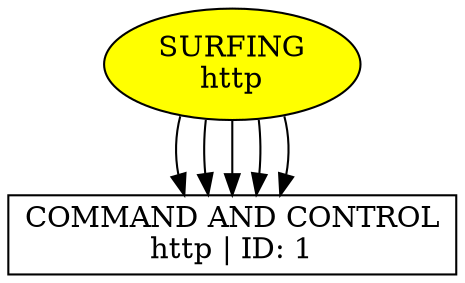 digraph "" {
	"COMMAND AND CONTROL
http | ID: 1"	[shape=box,
		tooltip="\"ETPRO WEB_SERVER JexBoss Common URI struct Observed 2 (INBOUND)\""];
	"SURFING
http"	[fillcolor=yellow,
		shape=oval,
		style=filled,
		tooltip="\"ET WEB_SERVER WEB-PHP phpinfo access\""];
	"SURFING
http" -> "COMMAND AND CONTROL
http | ID: 1"	[key=0,
		data="{'color': 'magenta', 'fontcolor': '\"magenta\"', 'label': '\"start_next: 03/11/18, 17:10:25\ngap: 212sec\nend_prev: 03/11/18, 17:06:\
53\"'}"];
	"SURFING
http" -> "COMMAND AND CONTROL
http | ID: 1"	[key=1,
		data="{'color': 'magenta', 'fontcolor': '\"magenta\"', 'label': '\"start_next: 03/11/18, 17:43:53\ngap: 199sec\nend_prev: 03/11/18, 17:40:\
34\"'}"];
	"SURFING
http" -> "COMMAND AND CONTROL
http | ID: 1"	[key=2,
		data="{'color': 'magenta', 'fontcolor': '\"magenta\"', 'label': '\"start_next: 03/11/18, 18:16:56\ngap: 196sec\nend_prev: 03/11/18, 18:13:\
40\"'}"];
	"SURFING
http" -> "COMMAND AND CONTROL
http | ID: 1"	[key=3,
		data="{'color': 'magenta', 'fontcolor': '\"magenta\"', 'label': '\"start_next: 03/11/18, 18:49:33\ngap: 198sec\nend_prev: 03/11/18, 18:46:\
15\"'}"];
	"SURFING
http" -> "COMMAND AND CONTROL
http | ID: 1"	[key=4,
		data="{'color': 'magenta', 'fontcolor': '\"magenta\"', 'label': '\"start_next: 03/11/18, 19:22:52\ngap: 202sec\nend_prev: 03/11/18, 19:19:\
31\"'}"];
}
